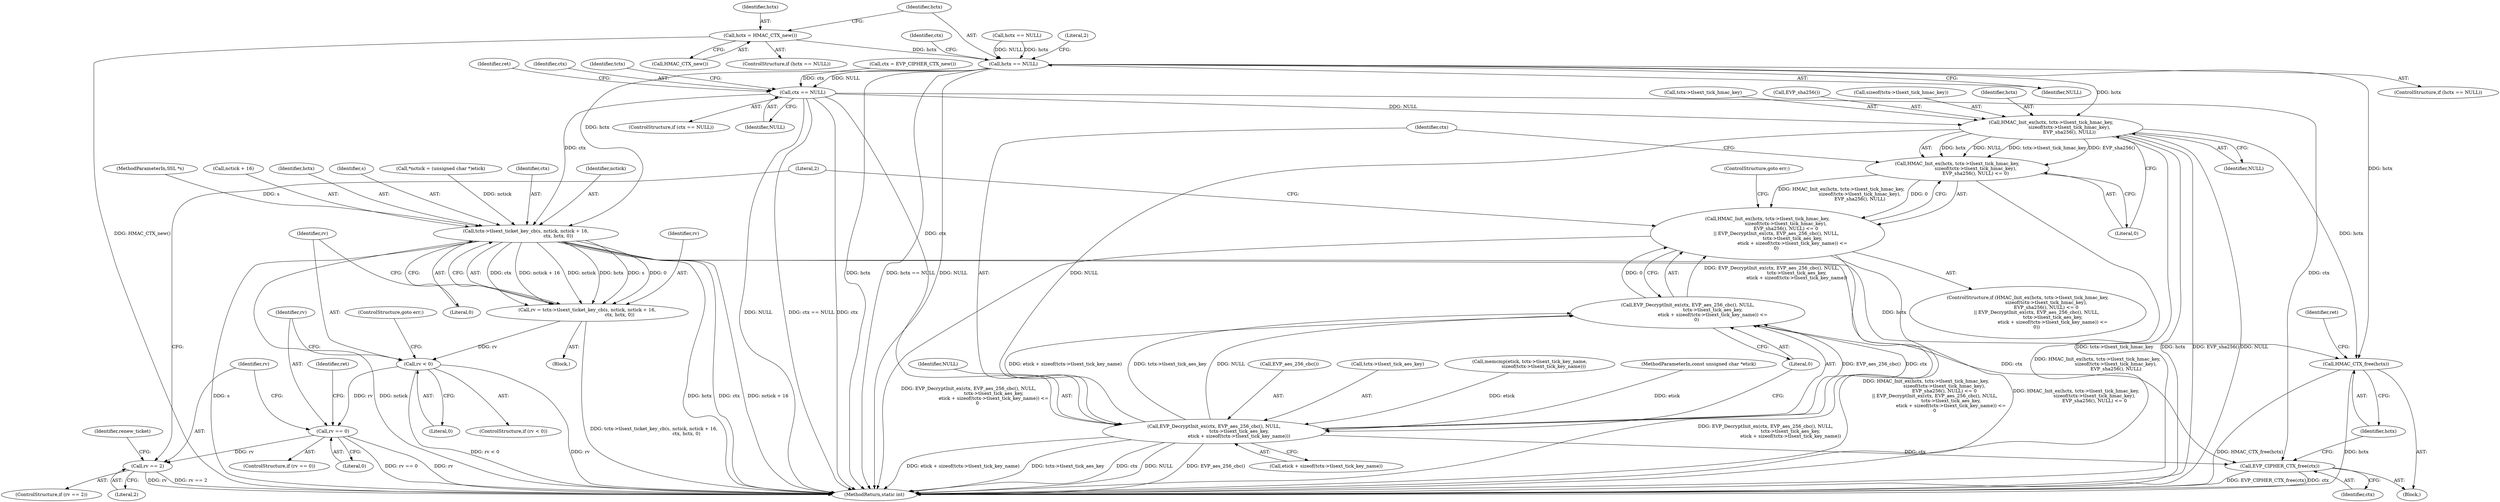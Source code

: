 digraph "0_openssl_e97763c92c655dcf4af2860b3abd2bc4c8a267f9@API" {
"1000144" [label="(Call,hctx = HMAC_CTX_new())"];
"1000148" [label="(Call,hctx == NULL)"];
"1000158" [label="(Call,ctx == NULL)"];
"1000181" [label="(Call,tctx->tlsext_ticket_key_cb(s, nctick, nctick + 16,\n                                            ctx, hctx, 0))"];
"1000179" [label="(Call,rv = tctx->tlsext_ticket_key_cb(s, nctick, nctick + 16,\n                                            ctx, hctx, 0))"];
"1000191" [label="(Call,rv < 0)"];
"1000196" [label="(Call,rv == 0)"];
"1000205" [label="(Call,rv == 2)"];
"1000265" [label="(Call,EVP_CIPHER_CTX_free(ctx))"];
"1000267" [label="(Call,HMAC_CTX_free(hctx))"];
"1000233" [label="(Call,HMAC_Init_ex(hctx, tctx->tlsext_tick_hmac_key,\n                         sizeof(tctx->tlsext_tick_hmac_key),\n                         EVP_sha256(), NULL))"];
"1000232" [label="(Call,HMAC_Init_ex(hctx, tctx->tlsext_tick_hmac_key,\n                         sizeof(tctx->tlsext_tick_hmac_key),\n                         EVP_sha256(), NULL) <= 0)"];
"1000231" [label="(Call,HMAC_Init_ex(hctx, tctx->tlsext_tick_hmac_key,\n                         sizeof(tctx->tlsext_tick_hmac_key),\n                         EVP_sha256(), NULL) <= 0\n            || EVP_DecryptInit_ex(ctx, EVP_aes_256_cbc(), NULL,\n                                  tctx->tlsext_tick_aes_key,\n                                  etick + sizeof(tctx->tlsext_tick_key_name)) <=\n            0)"];
"1000246" [label="(Call,EVP_DecryptInit_ex(ctx, EVP_aes_256_cbc(), NULL,\n                                  tctx->tlsext_tick_aes_key,\n                                  etick + sizeof(tctx->tlsext_tick_key_name)))"];
"1000245" [label="(Call,EVP_DecryptInit_ex(ctx, EVP_aes_256_cbc(), NULL,\n                                  tctx->tlsext_tick_aes_key,\n                                  etick + sizeof(tctx->tlsext_tick_key_name)) <=\n            0)"];
"1000249" [label="(Identifier,NULL)"];
"1000268" [label="(Identifier,hctx)"];
"1000189" [label="(Literal,0)"];
"1000265" [label="(Call,EVP_CIPHER_CTX_free(ctx))"];
"1000206" [label="(Identifier,rv)"];
"1000184" [label="(Call,nctick + 16)"];
"1000247" [label="(Identifier,ctx)"];
"1000244" [label="(Literal,0)"];
"1000204" [label="(ControlStructure,if (rv == 2))"];
"1000267" [label="(Call,HMAC_CTX_free(hctx))"];
"1000145" [label="(Identifier,hctx)"];
"1000179" [label="(Call,rv = tctx->tlsext_ticket_key_cb(s, nctick, nctick + 16,\n                                            ctx, hctx, 0))"];
"1000163" [label="(Identifier,ret)"];
"1000182" [label="(Identifier,s)"];
"1000243" [label="(Identifier,NULL)"];
"1000235" [label="(Call,tctx->tlsext_tick_hmac_key)"];
"1000157" [label="(ControlStructure,if (ctx == NULL))"];
"1000197" [label="(Identifier,rv)"];
"1000232" [label="(Call,HMAC_Init_ex(hctx, tctx->tlsext_tick_hmac_key,\n                         sizeof(tctx->tlsext_tick_hmac_key),\n                         EVP_sha256(), NULL) <= 0)"];
"1000242" [label="(Call,EVP_sha256())"];
"1000110" [label="(Block,)"];
"1000144" [label="(Call,hctx = HMAC_CTX_new())"];
"1000180" [label="(Identifier,rv)"];
"1000194" [label="(ControlStructure,goto err;)"];
"1000196" [label="(Call,rv == 0)"];
"1000266" [label="(Identifier,ctx)"];
"1000270" [label="(Identifier,ret)"];
"1000205" [label="(Call,rv == 2)"];
"1000253" [label="(Call,etick + sizeof(tctx->tlsext_tick_key_name))"];
"1000207" [label="(Literal,2)"];
"1000141" [label="(Call,hctx == NULL)"];
"1000193" [label="(Literal,0)"];
"1000230" [label="(ControlStructure,if (HMAC_Init_ex(hctx, tctx->tlsext_tick_hmac_key,\n                         sizeof(tctx->tlsext_tick_hmac_key),\n                         EVP_sha256(), NULL) <= 0\n            || EVP_DecryptInit_ex(ctx, EVP_aes_256_cbc(), NULL,\n                                  tctx->tlsext_tick_aes_key,\n                                  etick + sizeof(tctx->tlsext_tick_key_name)) <=\n            0))"];
"1000173" [label="(Call,*nctick = (unsigned char *)etick)"];
"1000191" [label="(Call,rv < 0)"];
"1000190" [label="(ControlStructure,if (rv < 0))"];
"1000147" [label="(ControlStructure,if (hctx == NULL))"];
"1000187" [label="(Identifier,ctx)"];
"1000150" [label="(Identifier,NULL)"];
"1000263" [label="(Literal,2)"];
"1000159" [label="(Identifier,ctx)"];
"1000246" [label="(Call,EVP_DecryptInit_ex(ctx, EVP_aes_256_cbc(), NULL,\n                                  tctx->tlsext_tick_aes_key,\n                                  etick + sizeof(tctx->tlsext_tick_key_name)))"];
"1000149" [label="(Identifier,hctx)"];
"1000238" [label="(Call,sizeof(tctx->tlsext_tick_hmac_key))"];
"1000198" [label="(Literal,0)"];
"1000231" [label="(Call,HMAC_Init_ex(hctx, tctx->tlsext_tick_hmac_key,\n                         sizeof(tctx->tlsext_tick_hmac_key),\n                         EVP_sha256(), NULL) <= 0\n            || EVP_DecryptInit_ex(ctx, EVP_aes_256_cbc(), NULL,\n                                  tctx->tlsext_tick_aes_key,\n                                  etick + sizeof(tctx->tlsext_tick_key_name)) <=\n            0)"];
"1000192" [label="(Identifier,rv)"];
"1000183" [label="(Identifier,nctick)"];
"1000158" [label="(Call,ctx == NULL)"];
"1000195" [label="(ControlStructure,if (rv == 0))"];
"1000259" [label="(Literal,0)"];
"1000181" [label="(Call,tctx->tlsext_ticket_key_cb(s, nctick, nctick + 16,\n                                            ctx, hctx, 0))"];
"1000201" [label="(Identifier,ret)"];
"1000271" [label="(MethodReturn,static int)"];
"1000245" [label="(Call,EVP_DecryptInit_ex(ctx, EVP_aes_256_cbc(), NULL,\n                                  tctx->tlsext_tick_aes_key,\n                                  etick + sizeof(tctx->tlsext_tick_key_name)) <=\n            0)"];
"1000233" [label="(Call,HMAC_Init_ex(hctx, tctx->tlsext_tick_hmac_key,\n                         sizeof(tctx->tlsext_tick_hmac_key),\n                         EVP_sha256(), NULL))"];
"1000209" [label="(Identifier,renew_ticket)"];
"1000234" [label="(Identifier,hctx)"];
"1000261" [label="(ControlStructure,goto err;)"];
"1000148" [label="(Call,hctx == NULL)"];
"1000155" [label="(Identifier,ctx)"];
"1000169" [label="(Identifier,tctx)"];
"1000154" [label="(Call,ctx = EVP_CIPHER_CTX_new())"];
"1000160" [label="(Identifier,NULL)"];
"1000171" [label="(Block,)"];
"1000248" [label="(Call,EVP_aes_256_cbc())"];
"1000250" [label="(Call,tctx->tlsext_tick_aes_key)"];
"1000146" [label="(Call,HMAC_CTX_new())"];
"1000104" [label="(MethodParameterIn,SSL *s)"];
"1000215" [label="(Call,memcmp(etick, tctx->tlsext_tick_key_name,\n                   sizeof(tctx->tlsext_tick_key_name)))"];
"1000153" [label="(Literal,2)"];
"1000105" [label="(MethodParameterIn,const unsigned char *etick)"];
"1000140" [label="(ControlStructure,if (hctx == NULL))"];
"1000188" [label="(Identifier,hctx)"];
"1000144" -> "1000140"  [label="AST: "];
"1000144" -> "1000146"  [label="CFG: "];
"1000145" -> "1000144"  [label="AST: "];
"1000146" -> "1000144"  [label="AST: "];
"1000149" -> "1000144"  [label="CFG: "];
"1000144" -> "1000271"  [label="DDG: HMAC_CTX_new()"];
"1000144" -> "1000148"  [label="DDG: hctx"];
"1000148" -> "1000147"  [label="AST: "];
"1000148" -> "1000150"  [label="CFG: "];
"1000149" -> "1000148"  [label="AST: "];
"1000150" -> "1000148"  [label="AST: "];
"1000153" -> "1000148"  [label="CFG: "];
"1000155" -> "1000148"  [label="CFG: "];
"1000148" -> "1000271"  [label="DDG: hctx"];
"1000148" -> "1000271"  [label="DDG: hctx == NULL"];
"1000148" -> "1000271"  [label="DDG: NULL"];
"1000141" -> "1000148"  [label="DDG: hctx"];
"1000141" -> "1000148"  [label="DDG: NULL"];
"1000148" -> "1000158"  [label="DDG: NULL"];
"1000148" -> "1000181"  [label="DDG: hctx"];
"1000148" -> "1000233"  [label="DDG: hctx"];
"1000148" -> "1000267"  [label="DDG: hctx"];
"1000158" -> "1000157"  [label="AST: "];
"1000158" -> "1000160"  [label="CFG: "];
"1000159" -> "1000158"  [label="AST: "];
"1000160" -> "1000158"  [label="AST: "];
"1000163" -> "1000158"  [label="CFG: "];
"1000169" -> "1000158"  [label="CFG: "];
"1000158" -> "1000271"  [label="DDG: ctx"];
"1000158" -> "1000271"  [label="DDG: NULL"];
"1000158" -> "1000271"  [label="DDG: ctx == NULL"];
"1000154" -> "1000158"  [label="DDG: ctx"];
"1000158" -> "1000181"  [label="DDG: ctx"];
"1000158" -> "1000233"  [label="DDG: NULL"];
"1000158" -> "1000246"  [label="DDG: ctx"];
"1000158" -> "1000265"  [label="DDG: ctx"];
"1000181" -> "1000179"  [label="AST: "];
"1000181" -> "1000189"  [label="CFG: "];
"1000182" -> "1000181"  [label="AST: "];
"1000183" -> "1000181"  [label="AST: "];
"1000184" -> "1000181"  [label="AST: "];
"1000187" -> "1000181"  [label="AST: "];
"1000188" -> "1000181"  [label="AST: "];
"1000189" -> "1000181"  [label="AST: "];
"1000179" -> "1000181"  [label="CFG: "];
"1000181" -> "1000271"  [label="DDG: ctx"];
"1000181" -> "1000271"  [label="DDG: s"];
"1000181" -> "1000271"  [label="DDG: hctx"];
"1000181" -> "1000271"  [label="DDG: nctick + 16"];
"1000181" -> "1000271"  [label="DDG: nctick"];
"1000181" -> "1000179"  [label="DDG: ctx"];
"1000181" -> "1000179"  [label="DDG: nctick + 16"];
"1000181" -> "1000179"  [label="DDG: nctick"];
"1000181" -> "1000179"  [label="DDG: hctx"];
"1000181" -> "1000179"  [label="DDG: s"];
"1000181" -> "1000179"  [label="DDG: 0"];
"1000104" -> "1000181"  [label="DDG: s"];
"1000173" -> "1000181"  [label="DDG: nctick"];
"1000181" -> "1000265"  [label="DDG: ctx"];
"1000181" -> "1000267"  [label="DDG: hctx"];
"1000179" -> "1000171"  [label="AST: "];
"1000180" -> "1000179"  [label="AST: "];
"1000192" -> "1000179"  [label="CFG: "];
"1000179" -> "1000271"  [label="DDG: tctx->tlsext_ticket_key_cb(s, nctick, nctick + 16,\n                                            ctx, hctx, 0)"];
"1000179" -> "1000191"  [label="DDG: rv"];
"1000191" -> "1000190"  [label="AST: "];
"1000191" -> "1000193"  [label="CFG: "];
"1000192" -> "1000191"  [label="AST: "];
"1000193" -> "1000191"  [label="AST: "];
"1000194" -> "1000191"  [label="CFG: "];
"1000197" -> "1000191"  [label="CFG: "];
"1000191" -> "1000271"  [label="DDG: rv < 0"];
"1000191" -> "1000271"  [label="DDG: rv"];
"1000191" -> "1000196"  [label="DDG: rv"];
"1000196" -> "1000195"  [label="AST: "];
"1000196" -> "1000198"  [label="CFG: "];
"1000197" -> "1000196"  [label="AST: "];
"1000198" -> "1000196"  [label="AST: "];
"1000201" -> "1000196"  [label="CFG: "];
"1000206" -> "1000196"  [label="CFG: "];
"1000196" -> "1000271"  [label="DDG: rv"];
"1000196" -> "1000271"  [label="DDG: rv == 0"];
"1000196" -> "1000205"  [label="DDG: rv"];
"1000205" -> "1000204"  [label="AST: "];
"1000205" -> "1000207"  [label="CFG: "];
"1000206" -> "1000205"  [label="AST: "];
"1000207" -> "1000205"  [label="AST: "];
"1000209" -> "1000205"  [label="CFG: "];
"1000263" -> "1000205"  [label="CFG: "];
"1000205" -> "1000271"  [label="DDG: rv"];
"1000205" -> "1000271"  [label="DDG: rv == 2"];
"1000265" -> "1000110"  [label="AST: "];
"1000265" -> "1000266"  [label="CFG: "];
"1000266" -> "1000265"  [label="AST: "];
"1000268" -> "1000265"  [label="CFG: "];
"1000265" -> "1000271"  [label="DDG: EVP_CIPHER_CTX_free(ctx)"];
"1000265" -> "1000271"  [label="DDG: ctx"];
"1000246" -> "1000265"  [label="DDG: ctx"];
"1000267" -> "1000110"  [label="AST: "];
"1000267" -> "1000268"  [label="CFG: "];
"1000268" -> "1000267"  [label="AST: "];
"1000270" -> "1000267"  [label="CFG: "];
"1000267" -> "1000271"  [label="DDG: hctx"];
"1000267" -> "1000271"  [label="DDG: HMAC_CTX_free(hctx)"];
"1000233" -> "1000267"  [label="DDG: hctx"];
"1000233" -> "1000232"  [label="AST: "];
"1000233" -> "1000243"  [label="CFG: "];
"1000234" -> "1000233"  [label="AST: "];
"1000235" -> "1000233"  [label="AST: "];
"1000238" -> "1000233"  [label="AST: "];
"1000242" -> "1000233"  [label="AST: "];
"1000243" -> "1000233"  [label="AST: "];
"1000244" -> "1000233"  [label="CFG: "];
"1000233" -> "1000271"  [label="DDG: tctx->tlsext_tick_hmac_key"];
"1000233" -> "1000271"  [label="DDG: hctx"];
"1000233" -> "1000271"  [label="DDG: EVP_sha256()"];
"1000233" -> "1000271"  [label="DDG: NULL"];
"1000233" -> "1000232"  [label="DDG: hctx"];
"1000233" -> "1000232"  [label="DDG: NULL"];
"1000233" -> "1000232"  [label="DDG: tctx->tlsext_tick_hmac_key"];
"1000233" -> "1000232"  [label="DDG: EVP_sha256()"];
"1000233" -> "1000246"  [label="DDG: NULL"];
"1000232" -> "1000231"  [label="AST: "];
"1000232" -> "1000244"  [label="CFG: "];
"1000244" -> "1000232"  [label="AST: "];
"1000247" -> "1000232"  [label="CFG: "];
"1000231" -> "1000232"  [label="CFG: "];
"1000232" -> "1000271"  [label="DDG: HMAC_Init_ex(hctx, tctx->tlsext_tick_hmac_key,\n                         sizeof(tctx->tlsext_tick_hmac_key),\n                         EVP_sha256(), NULL)"];
"1000232" -> "1000231"  [label="DDG: HMAC_Init_ex(hctx, tctx->tlsext_tick_hmac_key,\n                         sizeof(tctx->tlsext_tick_hmac_key),\n                         EVP_sha256(), NULL)"];
"1000232" -> "1000231"  [label="DDG: 0"];
"1000231" -> "1000230"  [label="AST: "];
"1000231" -> "1000245"  [label="CFG: "];
"1000245" -> "1000231"  [label="AST: "];
"1000261" -> "1000231"  [label="CFG: "];
"1000263" -> "1000231"  [label="CFG: "];
"1000231" -> "1000271"  [label="DDG: HMAC_Init_ex(hctx, tctx->tlsext_tick_hmac_key,\n                         sizeof(tctx->tlsext_tick_hmac_key),\n                         EVP_sha256(), NULL) <= 0\n            || EVP_DecryptInit_ex(ctx, EVP_aes_256_cbc(), NULL,\n                                  tctx->tlsext_tick_aes_key,\n                                  etick + sizeof(tctx->tlsext_tick_key_name)) <=\n            0"];
"1000231" -> "1000271"  [label="DDG: HMAC_Init_ex(hctx, tctx->tlsext_tick_hmac_key,\n                         sizeof(tctx->tlsext_tick_hmac_key),\n                         EVP_sha256(), NULL) <= 0"];
"1000231" -> "1000271"  [label="DDG: EVP_DecryptInit_ex(ctx, EVP_aes_256_cbc(), NULL,\n                                  tctx->tlsext_tick_aes_key,\n                                  etick + sizeof(tctx->tlsext_tick_key_name)) <=\n            0"];
"1000245" -> "1000231"  [label="DDG: EVP_DecryptInit_ex(ctx, EVP_aes_256_cbc(), NULL,\n                                  tctx->tlsext_tick_aes_key,\n                                  etick + sizeof(tctx->tlsext_tick_key_name))"];
"1000245" -> "1000231"  [label="DDG: 0"];
"1000246" -> "1000245"  [label="AST: "];
"1000246" -> "1000253"  [label="CFG: "];
"1000247" -> "1000246"  [label="AST: "];
"1000248" -> "1000246"  [label="AST: "];
"1000249" -> "1000246"  [label="AST: "];
"1000250" -> "1000246"  [label="AST: "];
"1000253" -> "1000246"  [label="AST: "];
"1000259" -> "1000246"  [label="CFG: "];
"1000246" -> "1000271"  [label="DDG: EVP_aes_256_cbc()"];
"1000246" -> "1000271"  [label="DDG: etick + sizeof(tctx->tlsext_tick_key_name)"];
"1000246" -> "1000271"  [label="DDG: tctx->tlsext_tick_aes_key"];
"1000246" -> "1000271"  [label="DDG: ctx"];
"1000246" -> "1000271"  [label="DDG: NULL"];
"1000246" -> "1000245"  [label="DDG: EVP_aes_256_cbc()"];
"1000246" -> "1000245"  [label="DDG: ctx"];
"1000246" -> "1000245"  [label="DDG: etick + sizeof(tctx->tlsext_tick_key_name)"];
"1000246" -> "1000245"  [label="DDG: tctx->tlsext_tick_aes_key"];
"1000246" -> "1000245"  [label="DDG: NULL"];
"1000215" -> "1000246"  [label="DDG: etick"];
"1000105" -> "1000246"  [label="DDG: etick"];
"1000245" -> "1000259"  [label="CFG: "];
"1000259" -> "1000245"  [label="AST: "];
"1000245" -> "1000271"  [label="DDG: EVP_DecryptInit_ex(ctx, EVP_aes_256_cbc(), NULL,\n                                  tctx->tlsext_tick_aes_key,\n                                  etick + sizeof(tctx->tlsext_tick_key_name))"];
}
